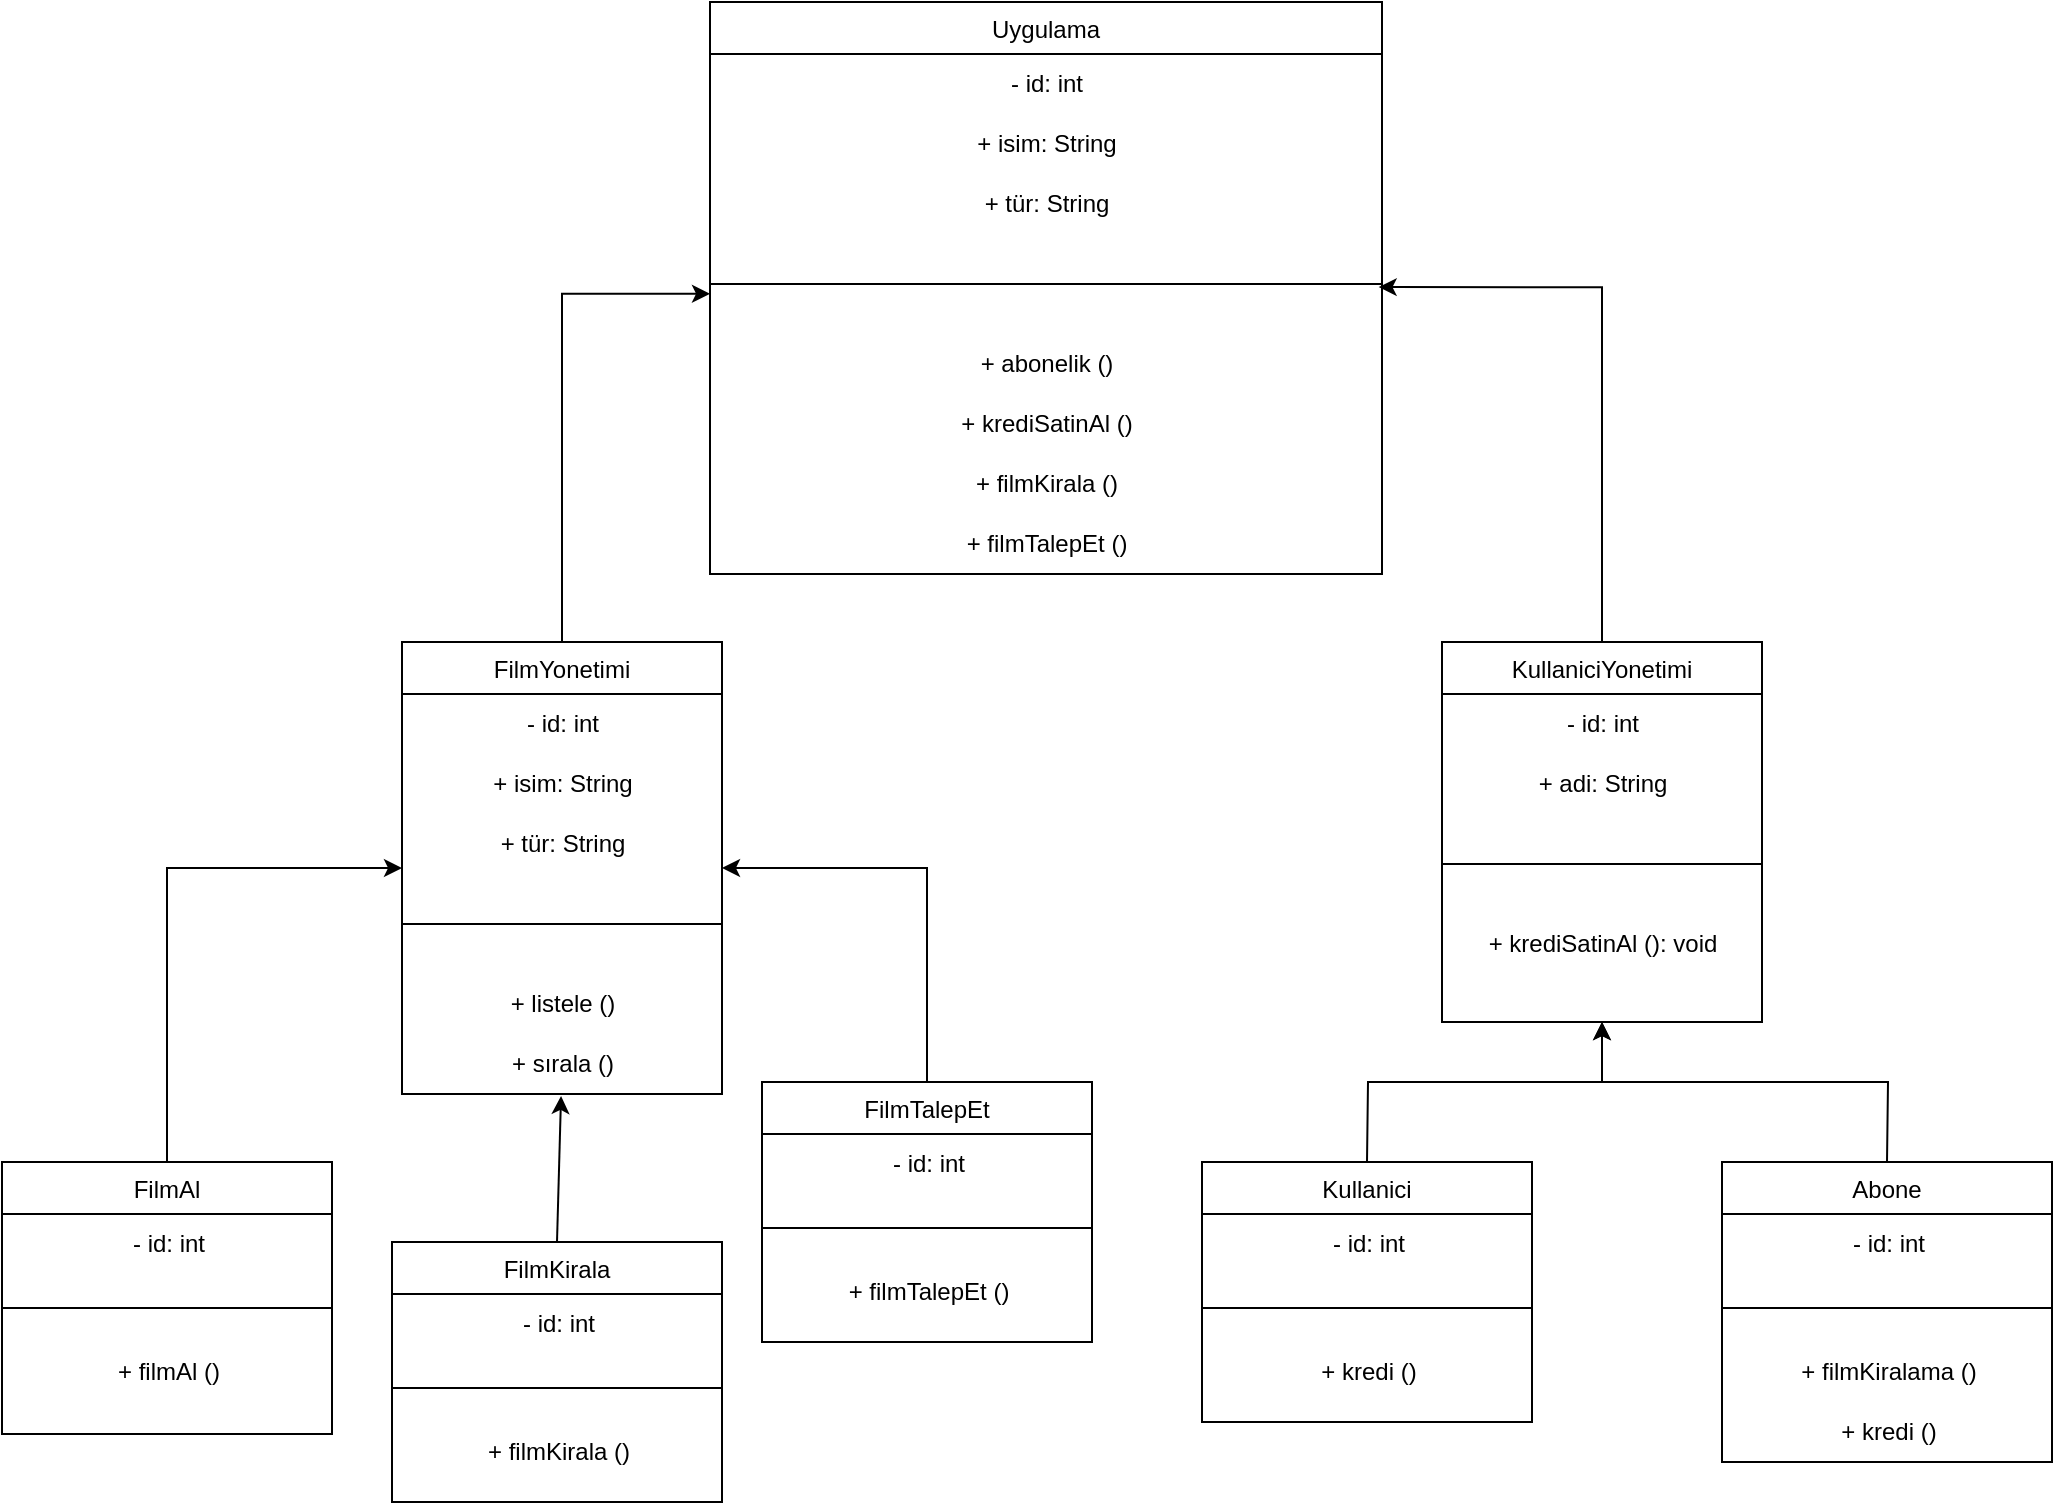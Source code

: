 <mxfile version="21.7.4" type="device">
  <diagram id="C5RBs43oDa-KdzZeNtuy" name="Page-1">
    <mxGraphModel dx="2000" dy="640" grid="1" gridSize="10" guides="1" tooltips="1" connect="1" arrows="1" fold="1" page="1" pageScale="1" pageWidth="827" pageHeight="1169" math="0" shadow="0">
      <root>
        <mxCell id="WIyWlLk6GJQsqaUBKTNV-0" />
        <mxCell id="WIyWlLk6GJQsqaUBKTNV-1" parent="WIyWlLk6GJQsqaUBKTNV-0" />
        <mxCell id="7I8WZK7cO3IiVVHnGnqm-39" value="Uygulama" style="swimlane;fontStyle=0;align=center;verticalAlign=top;childLayout=stackLayout;horizontal=1;startSize=26;horizontalStack=0;resizeParent=1;resizeLast=0;collapsible=1;marginBottom=0;rounded=0;shadow=0;strokeWidth=1;" vertex="1" parent="WIyWlLk6GJQsqaUBKTNV-1">
          <mxGeometry x="334" y="100" width="336" height="286" as="geometry">
            <mxRectangle x="130" y="380" width="160" height="26" as="alternateBounds" />
          </mxGeometry>
        </mxCell>
        <mxCell id="7I8WZK7cO3IiVVHnGnqm-42" value="- id: int" style="text;html=1;align=center;verticalAlign=middle;resizable=0;points=[];autosize=1;strokeColor=none;fillColor=none;" vertex="1" parent="7I8WZK7cO3IiVVHnGnqm-39">
          <mxGeometry y="26" width="336" height="30" as="geometry" />
        </mxCell>
        <mxCell id="7I8WZK7cO3IiVVHnGnqm-43" value="+ isim: String" style="text;html=1;align=center;verticalAlign=middle;resizable=0;points=[];autosize=1;strokeColor=none;fillColor=none;" vertex="1" parent="7I8WZK7cO3IiVVHnGnqm-39">
          <mxGeometry y="56" width="336" height="30" as="geometry" />
        </mxCell>
        <mxCell id="7I8WZK7cO3IiVVHnGnqm-64" value="+ tür: String" style="text;html=1;align=center;verticalAlign=middle;resizable=0;points=[];autosize=1;strokeColor=none;fillColor=none;" vertex="1" parent="7I8WZK7cO3IiVVHnGnqm-39">
          <mxGeometry y="86" width="336" height="30" as="geometry" />
        </mxCell>
        <mxCell id="7I8WZK7cO3IiVVHnGnqm-40" value="" style="line;html=1;strokeWidth=1;align=left;verticalAlign=middle;spacingTop=-1;spacingLeft=3;spacingRight=3;rotatable=0;labelPosition=right;points=[];portConstraint=eastwest;" vertex="1" parent="7I8WZK7cO3IiVVHnGnqm-39">
          <mxGeometry y="116" width="336" height="50" as="geometry" />
        </mxCell>
        <mxCell id="7I8WZK7cO3IiVVHnGnqm-65" value="+ abonelik ()" style="text;html=1;align=center;verticalAlign=middle;resizable=0;points=[];autosize=1;strokeColor=none;fillColor=none;" vertex="1" parent="7I8WZK7cO3IiVVHnGnqm-39">
          <mxGeometry y="166" width="336" height="30" as="geometry" />
        </mxCell>
        <mxCell id="7I8WZK7cO3IiVVHnGnqm-125" value="+ krediSatinAl ()" style="text;html=1;align=center;verticalAlign=middle;resizable=0;points=[];autosize=1;strokeColor=none;fillColor=none;" vertex="1" parent="7I8WZK7cO3IiVVHnGnqm-39">
          <mxGeometry y="196" width="336" height="30" as="geometry" />
        </mxCell>
        <mxCell id="7I8WZK7cO3IiVVHnGnqm-126" value="+ filmKirala ()" style="text;html=1;align=center;verticalAlign=middle;resizable=0;points=[];autosize=1;strokeColor=none;fillColor=none;" vertex="1" parent="7I8WZK7cO3IiVVHnGnqm-39">
          <mxGeometry y="226" width="336" height="30" as="geometry" />
        </mxCell>
        <mxCell id="7I8WZK7cO3IiVVHnGnqm-127" value="+ filmTalepEt ()" style="text;html=1;align=center;verticalAlign=middle;resizable=0;points=[];autosize=1;strokeColor=none;fillColor=none;" vertex="1" parent="7I8WZK7cO3IiVVHnGnqm-39">
          <mxGeometry y="256" width="336" height="30" as="geometry" />
        </mxCell>
        <mxCell id="7I8WZK7cO3IiVVHnGnqm-147" style="edgeStyle=orthogonalEdgeStyle;rounded=0;orthogonalLoop=1;jettySize=auto;html=1;entryX=0.995;entryY=0.531;entryDx=0;entryDy=0;entryPerimeter=0;" edge="1" parent="WIyWlLk6GJQsqaUBKTNV-1" source="7I8WZK7cO3IiVVHnGnqm-68" target="7I8WZK7cO3IiVVHnGnqm-40">
          <mxGeometry relative="1" as="geometry" />
        </mxCell>
        <mxCell id="7I8WZK7cO3IiVVHnGnqm-68" value="KullaniciYonetimi" style="swimlane;fontStyle=0;align=center;verticalAlign=top;childLayout=stackLayout;horizontal=1;startSize=26;horizontalStack=0;resizeParent=1;resizeLast=0;collapsible=1;marginBottom=0;rounded=0;shadow=0;strokeWidth=1;" vertex="1" parent="WIyWlLk6GJQsqaUBKTNV-1">
          <mxGeometry x="700" y="420" width="160" height="190" as="geometry">
            <mxRectangle x="130" y="380" width="160" height="26" as="alternateBounds" />
          </mxGeometry>
        </mxCell>
        <mxCell id="7I8WZK7cO3IiVVHnGnqm-69" value="- id: int" style="text;html=1;align=center;verticalAlign=middle;resizable=0;points=[];autosize=1;strokeColor=none;fillColor=none;" vertex="1" parent="7I8WZK7cO3IiVVHnGnqm-68">
          <mxGeometry y="26" width="160" height="30" as="geometry" />
        </mxCell>
        <mxCell id="7I8WZK7cO3IiVVHnGnqm-92" value="+ adi: String" style="text;html=1;align=center;verticalAlign=middle;resizable=0;points=[];autosize=1;strokeColor=none;fillColor=none;" vertex="1" parent="7I8WZK7cO3IiVVHnGnqm-68">
          <mxGeometry y="56" width="160" height="30" as="geometry" />
        </mxCell>
        <mxCell id="7I8WZK7cO3IiVVHnGnqm-72" value="" style="line;html=1;strokeWidth=1;align=left;verticalAlign=middle;spacingTop=-1;spacingLeft=3;spacingRight=3;rotatable=0;labelPosition=right;points=[];portConstraint=eastwest;" vertex="1" parent="7I8WZK7cO3IiVVHnGnqm-68">
          <mxGeometry y="86" width="160" height="50" as="geometry" />
        </mxCell>
        <mxCell id="7I8WZK7cO3IiVVHnGnqm-73" value="+ krediSatinAl (): void" style="text;html=1;align=center;verticalAlign=middle;resizable=0;points=[];autosize=1;strokeColor=none;fillColor=none;" vertex="1" parent="7I8WZK7cO3IiVVHnGnqm-68">
          <mxGeometry y="136" width="160" height="30" as="geometry" />
        </mxCell>
        <mxCell id="7I8WZK7cO3IiVVHnGnqm-146" style="edgeStyle=orthogonalEdgeStyle;rounded=0;orthogonalLoop=1;jettySize=auto;html=1;entryX=0;entryY=0.598;entryDx=0;entryDy=0;entryPerimeter=0;" edge="1" parent="WIyWlLk6GJQsqaUBKTNV-1" source="7I8WZK7cO3IiVVHnGnqm-84" target="7I8WZK7cO3IiVVHnGnqm-40">
          <mxGeometry relative="1" as="geometry" />
        </mxCell>
        <mxCell id="7I8WZK7cO3IiVVHnGnqm-84" value="FilmYonetimi" style="swimlane;fontStyle=0;align=center;verticalAlign=top;childLayout=stackLayout;horizontal=1;startSize=26;horizontalStack=0;resizeParent=1;resizeLast=0;collapsible=1;marginBottom=0;rounded=0;shadow=0;strokeWidth=1;" vertex="1" parent="WIyWlLk6GJQsqaUBKTNV-1">
          <mxGeometry x="180" y="420" width="160" height="226" as="geometry">
            <mxRectangle x="130" y="380" width="160" height="26" as="alternateBounds" />
          </mxGeometry>
        </mxCell>
        <mxCell id="7I8WZK7cO3IiVVHnGnqm-85" value="- id: int" style="text;html=1;align=center;verticalAlign=middle;resizable=0;points=[];autosize=1;strokeColor=none;fillColor=none;" vertex="1" parent="7I8WZK7cO3IiVVHnGnqm-84">
          <mxGeometry y="26" width="160" height="30" as="geometry" />
        </mxCell>
        <mxCell id="7I8WZK7cO3IiVVHnGnqm-93" value="+ isim: String" style="text;html=1;align=center;verticalAlign=middle;resizable=0;points=[];autosize=1;strokeColor=none;fillColor=none;" vertex="1" parent="7I8WZK7cO3IiVVHnGnqm-84">
          <mxGeometry y="56" width="160" height="30" as="geometry" />
        </mxCell>
        <mxCell id="7I8WZK7cO3IiVVHnGnqm-86" value="+ tür: String" style="text;html=1;align=center;verticalAlign=middle;resizable=0;points=[];autosize=1;strokeColor=none;fillColor=none;" vertex="1" parent="7I8WZK7cO3IiVVHnGnqm-84">
          <mxGeometry y="86" width="160" height="30" as="geometry" />
        </mxCell>
        <mxCell id="7I8WZK7cO3IiVVHnGnqm-88" value="" style="line;html=1;strokeWidth=1;align=left;verticalAlign=middle;spacingTop=-1;spacingLeft=3;spacingRight=3;rotatable=0;labelPosition=right;points=[];portConstraint=eastwest;" vertex="1" parent="7I8WZK7cO3IiVVHnGnqm-84">
          <mxGeometry y="116" width="160" height="50" as="geometry" />
        </mxCell>
        <mxCell id="7I8WZK7cO3IiVVHnGnqm-89" value="+ listele ()" style="text;html=1;align=center;verticalAlign=middle;resizable=0;points=[];autosize=1;strokeColor=none;fillColor=none;" vertex="1" parent="7I8WZK7cO3IiVVHnGnqm-84">
          <mxGeometry y="166" width="160" height="30" as="geometry" />
        </mxCell>
        <mxCell id="7I8WZK7cO3IiVVHnGnqm-128" value="+ sırala ()" style="text;html=1;align=center;verticalAlign=middle;resizable=0;points=[];autosize=1;strokeColor=none;fillColor=none;" vertex="1" parent="7I8WZK7cO3IiVVHnGnqm-84">
          <mxGeometry y="196" width="160" height="30" as="geometry" />
        </mxCell>
        <mxCell id="7I8WZK7cO3IiVVHnGnqm-145" style="edgeStyle=orthogonalEdgeStyle;rounded=0;orthogonalLoop=1;jettySize=auto;html=1;entryX=0;entryY=0.5;entryDx=0;entryDy=0;exitX=0.5;exitY=0;exitDx=0;exitDy=0;" edge="1" parent="WIyWlLk6GJQsqaUBKTNV-1" source="7I8WZK7cO3IiVVHnGnqm-108" target="7I8WZK7cO3IiVVHnGnqm-84">
          <mxGeometry relative="1" as="geometry">
            <mxPoint x="120" y="540" as="targetPoint" />
          </mxGeometry>
        </mxCell>
        <mxCell id="7I8WZK7cO3IiVVHnGnqm-108" value="FilmAl" style="swimlane;fontStyle=0;align=center;verticalAlign=top;childLayout=stackLayout;horizontal=1;startSize=26;horizontalStack=0;resizeParent=1;resizeLast=0;collapsible=1;marginBottom=0;rounded=0;shadow=0;strokeWidth=1;" vertex="1" parent="WIyWlLk6GJQsqaUBKTNV-1">
          <mxGeometry x="-20" y="680" width="165" height="136" as="geometry">
            <mxRectangle x="130" y="380" width="160" height="26" as="alternateBounds" />
          </mxGeometry>
        </mxCell>
        <mxCell id="7I8WZK7cO3IiVVHnGnqm-109" value="- id: int" style="text;html=1;align=center;verticalAlign=middle;resizable=0;points=[];autosize=1;strokeColor=none;fillColor=none;" vertex="1" parent="7I8WZK7cO3IiVVHnGnqm-108">
          <mxGeometry y="26" width="165" height="30" as="geometry" />
        </mxCell>
        <mxCell id="7I8WZK7cO3IiVVHnGnqm-111" value="" style="line;html=1;strokeWidth=1;align=left;verticalAlign=middle;spacingTop=-1;spacingLeft=3;spacingRight=3;rotatable=0;labelPosition=right;points=[];portConstraint=eastwest;" vertex="1" parent="7I8WZK7cO3IiVVHnGnqm-108">
          <mxGeometry y="56" width="165" height="34" as="geometry" />
        </mxCell>
        <mxCell id="7I8WZK7cO3IiVVHnGnqm-129" value="+ filmAl ()" style="text;html=1;align=center;verticalAlign=middle;resizable=0;points=[];autosize=1;strokeColor=none;fillColor=none;" vertex="1" parent="7I8WZK7cO3IiVVHnGnqm-108">
          <mxGeometry y="90" width="165" height="30" as="geometry" />
        </mxCell>
        <mxCell id="7I8WZK7cO3IiVVHnGnqm-130" value="FilmKirala" style="swimlane;fontStyle=0;align=center;verticalAlign=top;childLayout=stackLayout;horizontal=1;startSize=26;horizontalStack=0;resizeParent=1;resizeLast=0;collapsible=1;marginBottom=0;rounded=0;shadow=0;strokeWidth=1;" vertex="1" parent="WIyWlLk6GJQsqaUBKTNV-1">
          <mxGeometry x="175" y="720" width="165" height="130" as="geometry">
            <mxRectangle x="130" y="380" width="160" height="26" as="alternateBounds" />
          </mxGeometry>
        </mxCell>
        <mxCell id="7I8WZK7cO3IiVVHnGnqm-131" value="- id: int" style="text;html=1;align=center;verticalAlign=middle;resizable=0;points=[];autosize=1;strokeColor=none;fillColor=none;" vertex="1" parent="7I8WZK7cO3IiVVHnGnqm-130">
          <mxGeometry y="26" width="165" height="30" as="geometry" />
        </mxCell>
        <mxCell id="7I8WZK7cO3IiVVHnGnqm-132" value="" style="line;html=1;strokeWidth=1;align=left;verticalAlign=middle;spacingTop=-1;spacingLeft=3;spacingRight=3;rotatable=0;labelPosition=right;points=[];portConstraint=eastwest;" vertex="1" parent="7I8WZK7cO3IiVVHnGnqm-130">
          <mxGeometry y="56" width="165" height="34" as="geometry" />
        </mxCell>
        <mxCell id="7I8WZK7cO3IiVVHnGnqm-133" value="+ filmKirala ()" style="text;html=1;align=center;verticalAlign=middle;resizable=0;points=[];autosize=1;strokeColor=none;fillColor=none;" vertex="1" parent="7I8WZK7cO3IiVVHnGnqm-130">
          <mxGeometry y="90" width="165" height="30" as="geometry" />
        </mxCell>
        <mxCell id="7I8WZK7cO3IiVVHnGnqm-143" style="edgeStyle=orthogonalEdgeStyle;rounded=0;orthogonalLoop=1;jettySize=auto;html=1;entryX=1;entryY=0.5;entryDx=0;entryDy=0;exitX=0.5;exitY=0;exitDx=0;exitDy=0;" edge="1" parent="WIyWlLk6GJQsqaUBKTNV-1" source="7I8WZK7cO3IiVVHnGnqm-135" target="7I8WZK7cO3IiVVHnGnqm-84">
          <mxGeometry relative="1" as="geometry">
            <mxPoint x="442.5" y="540" as="targetPoint" />
          </mxGeometry>
        </mxCell>
        <mxCell id="7I8WZK7cO3IiVVHnGnqm-135" value="FilmTalepEt" style="swimlane;fontStyle=0;align=center;verticalAlign=top;childLayout=stackLayout;horizontal=1;startSize=26;horizontalStack=0;resizeParent=1;resizeLast=0;collapsible=1;marginBottom=0;rounded=0;shadow=0;strokeWidth=1;" vertex="1" parent="WIyWlLk6GJQsqaUBKTNV-1">
          <mxGeometry x="360" y="640" width="165" height="130" as="geometry">
            <mxRectangle x="130" y="380" width="160" height="26" as="alternateBounds" />
          </mxGeometry>
        </mxCell>
        <mxCell id="7I8WZK7cO3IiVVHnGnqm-136" value="- id: int" style="text;html=1;align=center;verticalAlign=middle;resizable=0;points=[];autosize=1;strokeColor=none;fillColor=none;" vertex="1" parent="7I8WZK7cO3IiVVHnGnqm-135">
          <mxGeometry y="26" width="165" height="30" as="geometry" />
        </mxCell>
        <mxCell id="7I8WZK7cO3IiVVHnGnqm-137" value="" style="line;html=1;strokeWidth=1;align=left;verticalAlign=middle;spacingTop=-1;spacingLeft=3;spacingRight=3;rotatable=0;labelPosition=right;points=[];portConstraint=eastwest;" vertex="1" parent="7I8WZK7cO3IiVVHnGnqm-135">
          <mxGeometry y="56" width="165" height="34" as="geometry" />
        </mxCell>
        <mxCell id="7I8WZK7cO3IiVVHnGnqm-138" value="+ filmTalepEt ()" style="text;html=1;align=center;verticalAlign=middle;resizable=0;points=[];autosize=1;strokeColor=none;fillColor=none;" vertex="1" parent="7I8WZK7cO3IiVVHnGnqm-135">
          <mxGeometry y="90" width="165" height="30" as="geometry" />
        </mxCell>
        <mxCell id="7I8WZK7cO3IiVVHnGnqm-144" value="" style="endArrow=classic;html=1;rounded=0;exitX=0.5;exitY=0;exitDx=0;exitDy=0;entryX=0.497;entryY=1.033;entryDx=0;entryDy=0;entryPerimeter=0;" edge="1" parent="WIyWlLk6GJQsqaUBKTNV-1" source="7I8WZK7cO3IiVVHnGnqm-130" target="7I8WZK7cO3IiVVHnGnqm-128">
          <mxGeometry width="50" height="50" relative="1" as="geometry">
            <mxPoint x="380" y="730" as="sourcePoint" />
            <mxPoint x="430" y="680" as="targetPoint" />
          </mxGeometry>
        </mxCell>
        <mxCell id="7I8WZK7cO3IiVVHnGnqm-148" value="Kullanici" style="swimlane;fontStyle=0;align=center;verticalAlign=top;childLayout=stackLayout;horizontal=1;startSize=26;horizontalStack=0;resizeParent=1;resizeLast=0;collapsible=1;marginBottom=0;rounded=0;shadow=0;strokeWidth=1;" vertex="1" parent="WIyWlLk6GJQsqaUBKTNV-1">
          <mxGeometry x="580" y="680" width="165" height="130" as="geometry">
            <mxRectangle x="130" y="380" width="160" height="26" as="alternateBounds" />
          </mxGeometry>
        </mxCell>
        <mxCell id="7I8WZK7cO3IiVVHnGnqm-149" value="- id: int" style="text;html=1;align=center;verticalAlign=middle;resizable=0;points=[];autosize=1;strokeColor=none;fillColor=none;" vertex="1" parent="7I8WZK7cO3IiVVHnGnqm-148">
          <mxGeometry y="26" width="165" height="30" as="geometry" />
        </mxCell>
        <mxCell id="7I8WZK7cO3IiVVHnGnqm-150" value="" style="line;html=1;strokeWidth=1;align=left;verticalAlign=middle;spacingTop=-1;spacingLeft=3;spacingRight=3;rotatable=0;labelPosition=right;points=[];portConstraint=eastwest;" vertex="1" parent="7I8WZK7cO3IiVVHnGnqm-148">
          <mxGeometry y="56" width="165" height="34" as="geometry" />
        </mxCell>
        <mxCell id="7I8WZK7cO3IiVVHnGnqm-151" value="+ kredi ()" style="text;html=1;align=center;verticalAlign=middle;resizable=0;points=[];autosize=1;strokeColor=none;fillColor=none;" vertex="1" parent="7I8WZK7cO3IiVVHnGnqm-148">
          <mxGeometry y="90" width="165" height="30" as="geometry" />
        </mxCell>
        <mxCell id="7I8WZK7cO3IiVVHnGnqm-152" value="Abone" style="swimlane;fontStyle=0;align=center;verticalAlign=top;childLayout=stackLayout;horizontal=1;startSize=26;horizontalStack=0;resizeParent=1;resizeLast=0;collapsible=1;marginBottom=0;rounded=0;shadow=0;strokeWidth=1;" vertex="1" parent="WIyWlLk6GJQsqaUBKTNV-1">
          <mxGeometry x="840" y="680" width="165" height="150" as="geometry">
            <mxRectangle x="130" y="380" width="160" height="26" as="alternateBounds" />
          </mxGeometry>
        </mxCell>
        <mxCell id="7I8WZK7cO3IiVVHnGnqm-153" value="- id: int" style="text;html=1;align=center;verticalAlign=middle;resizable=0;points=[];autosize=1;strokeColor=none;fillColor=none;" vertex="1" parent="7I8WZK7cO3IiVVHnGnqm-152">
          <mxGeometry y="26" width="165" height="30" as="geometry" />
        </mxCell>
        <mxCell id="7I8WZK7cO3IiVVHnGnqm-154" value="" style="line;html=1;strokeWidth=1;align=left;verticalAlign=middle;spacingTop=-1;spacingLeft=3;spacingRight=3;rotatable=0;labelPosition=right;points=[];portConstraint=eastwest;" vertex="1" parent="7I8WZK7cO3IiVVHnGnqm-152">
          <mxGeometry y="56" width="165" height="34" as="geometry" />
        </mxCell>
        <mxCell id="7I8WZK7cO3IiVVHnGnqm-155" value="+ filmKiralama ()" style="text;html=1;align=center;verticalAlign=middle;resizable=0;points=[];autosize=1;strokeColor=none;fillColor=none;" vertex="1" parent="7I8WZK7cO3IiVVHnGnqm-152">
          <mxGeometry y="90" width="165" height="30" as="geometry" />
        </mxCell>
        <mxCell id="7I8WZK7cO3IiVVHnGnqm-156" value="+ kredi ()" style="text;html=1;align=center;verticalAlign=middle;resizable=0;points=[];autosize=1;strokeColor=none;fillColor=none;" vertex="1" parent="7I8WZK7cO3IiVVHnGnqm-152">
          <mxGeometry y="120" width="165" height="30" as="geometry" />
        </mxCell>
        <mxCell id="7I8WZK7cO3IiVVHnGnqm-157" value="" style="endArrow=classic;html=1;rounded=0;exitX=0.5;exitY=0;exitDx=0;exitDy=0;entryX=0.5;entryY=1;entryDx=0;entryDy=0;" edge="1" parent="WIyWlLk6GJQsqaUBKTNV-1" source="7I8WZK7cO3IiVVHnGnqm-148" target="7I8WZK7cO3IiVVHnGnqm-68">
          <mxGeometry width="50" height="50" relative="1" as="geometry">
            <mxPoint x="650" y="680" as="sourcePoint" />
            <mxPoint x="700" y="630" as="targetPoint" />
            <Array as="points">
              <mxPoint x="663" y="640" />
              <mxPoint x="780" y="640" />
            </Array>
          </mxGeometry>
        </mxCell>
        <mxCell id="7I8WZK7cO3IiVVHnGnqm-158" value="" style="endArrow=classic;html=1;rounded=0;exitX=0.5;exitY=0;exitDx=0;exitDy=0;entryX=0.5;entryY=1;entryDx=0;entryDy=0;" edge="1" parent="WIyWlLk6GJQsqaUBKTNV-1" source="7I8WZK7cO3IiVVHnGnqm-152" target="7I8WZK7cO3IiVVHnGnqm-68">
          <mxGeometry width="50" height="50" relative="1" as="geometry">
            <mxPoint x="650" y="680" as="sourcePoint" />
            <mxPoint x="700" y="630" as="targetPoint" />
            <Array as="points">
              <mxPoint x="923" y="640" />
              <mxPoint x="780" y="640" />
            </Array>
          </mxGeometry>
        </mxCell>
      </root>
    </mxGraphModel>
  </diagram>
</mxfile>
